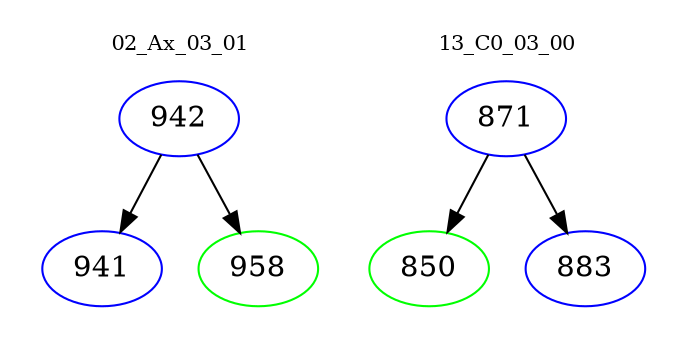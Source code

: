 digraph{
subgraph cluster_0 {
color = white
label = "02_Ax_03_01";
fontsize=10;
T0_942 [label="942", color="blue"]
T0_942 -> T0_941 [color="black"]
T0_941 [label="941", color="blue"]
T0_942 -> T0_958 [color="black"]
T0_958 [label="958", color="green"]
}
subgraph cluster_1 {
color = white
label = "13_C0_03_00";
fontsize=10;
T1_871 [label="871", color="blue"]
T1_871 -> T1_850 [color="black"]
T1_850 [label="850", color="green"]
T1_871 -> T1_883 [color="black"]
T1_883 [label="883", color="blue"]
}
}
